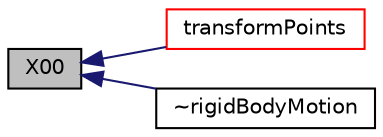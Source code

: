 digraph "X00"
{
  bgcolor="transparent";
  edge [fontname="Helvetica",fontsize="10",labelfontname="Helvetica",labelfontsize="10"];
  node [fontname="Helvetica",fontsize="10",shape=record];
  rankdir="LR";
  Node1 [label="X00",height=0.2,width=0.4,color="black", fillcolor="grey75", style="filled", fontcolor="black"];
  Node1 -> Node2 [dir="back",color="midnightblue",fontsize="10",style="solid",fontname="Helvetica"];
  Node2 [label="transformPoints",height=0.2,width=0.4,color="red",URL="$a02257.html#a53da125cb9e90be357ced201171f1482",tooltip="Transform the given initial pointField of the specified body. "];
  Node1 -> Node3 [dir="back",color="midnightblue",fontsize="10",style="solid",fontname="Helvetica"];
  Node3 [label="~rigidBodyMotion",height=0.2,width=0.4,color="black",URL="$a02257.html#a4b1bd9aa3a7774f50370c1450a32cebf",tooltip="Destructor. "];
}
